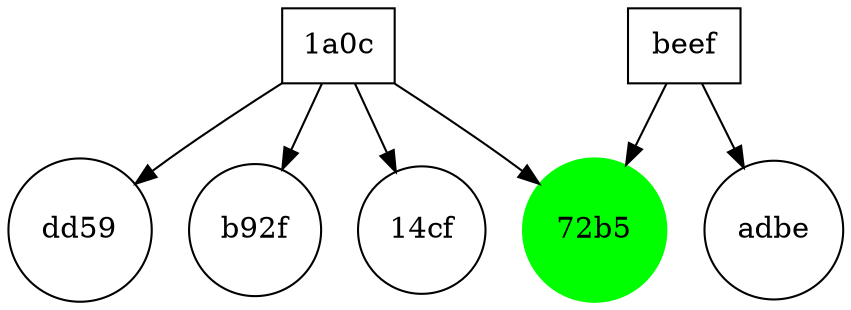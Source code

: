 digraph "also likes" {
	"72b5" [label="72b5" color=green shape=circle style=filled]
	"1a0c" [label="1a0c" shape=box]
	"1a0c" -> "72b5"
	beef [label=beef shape=box]
	beef -> "72b5"
	dd59 [label=dd59 shape=circle]
	"1a0c" [label="1a0c" shape=box]
	"1a0c" -> dd59
	b92f [label=b92f shape=circle]
	"1a0c" [label="1a0c" shape=box]
	"1a0c" -> b92f
	adbe [label=adbe shape=circle]
	beef [label=beef shape=box]
	beef -> adbe
	"14cf" [label="14cf" shape=circle]
	"1a0c" [label="1a0c" shape=box]
	"1a0c" -> "14cf"
}